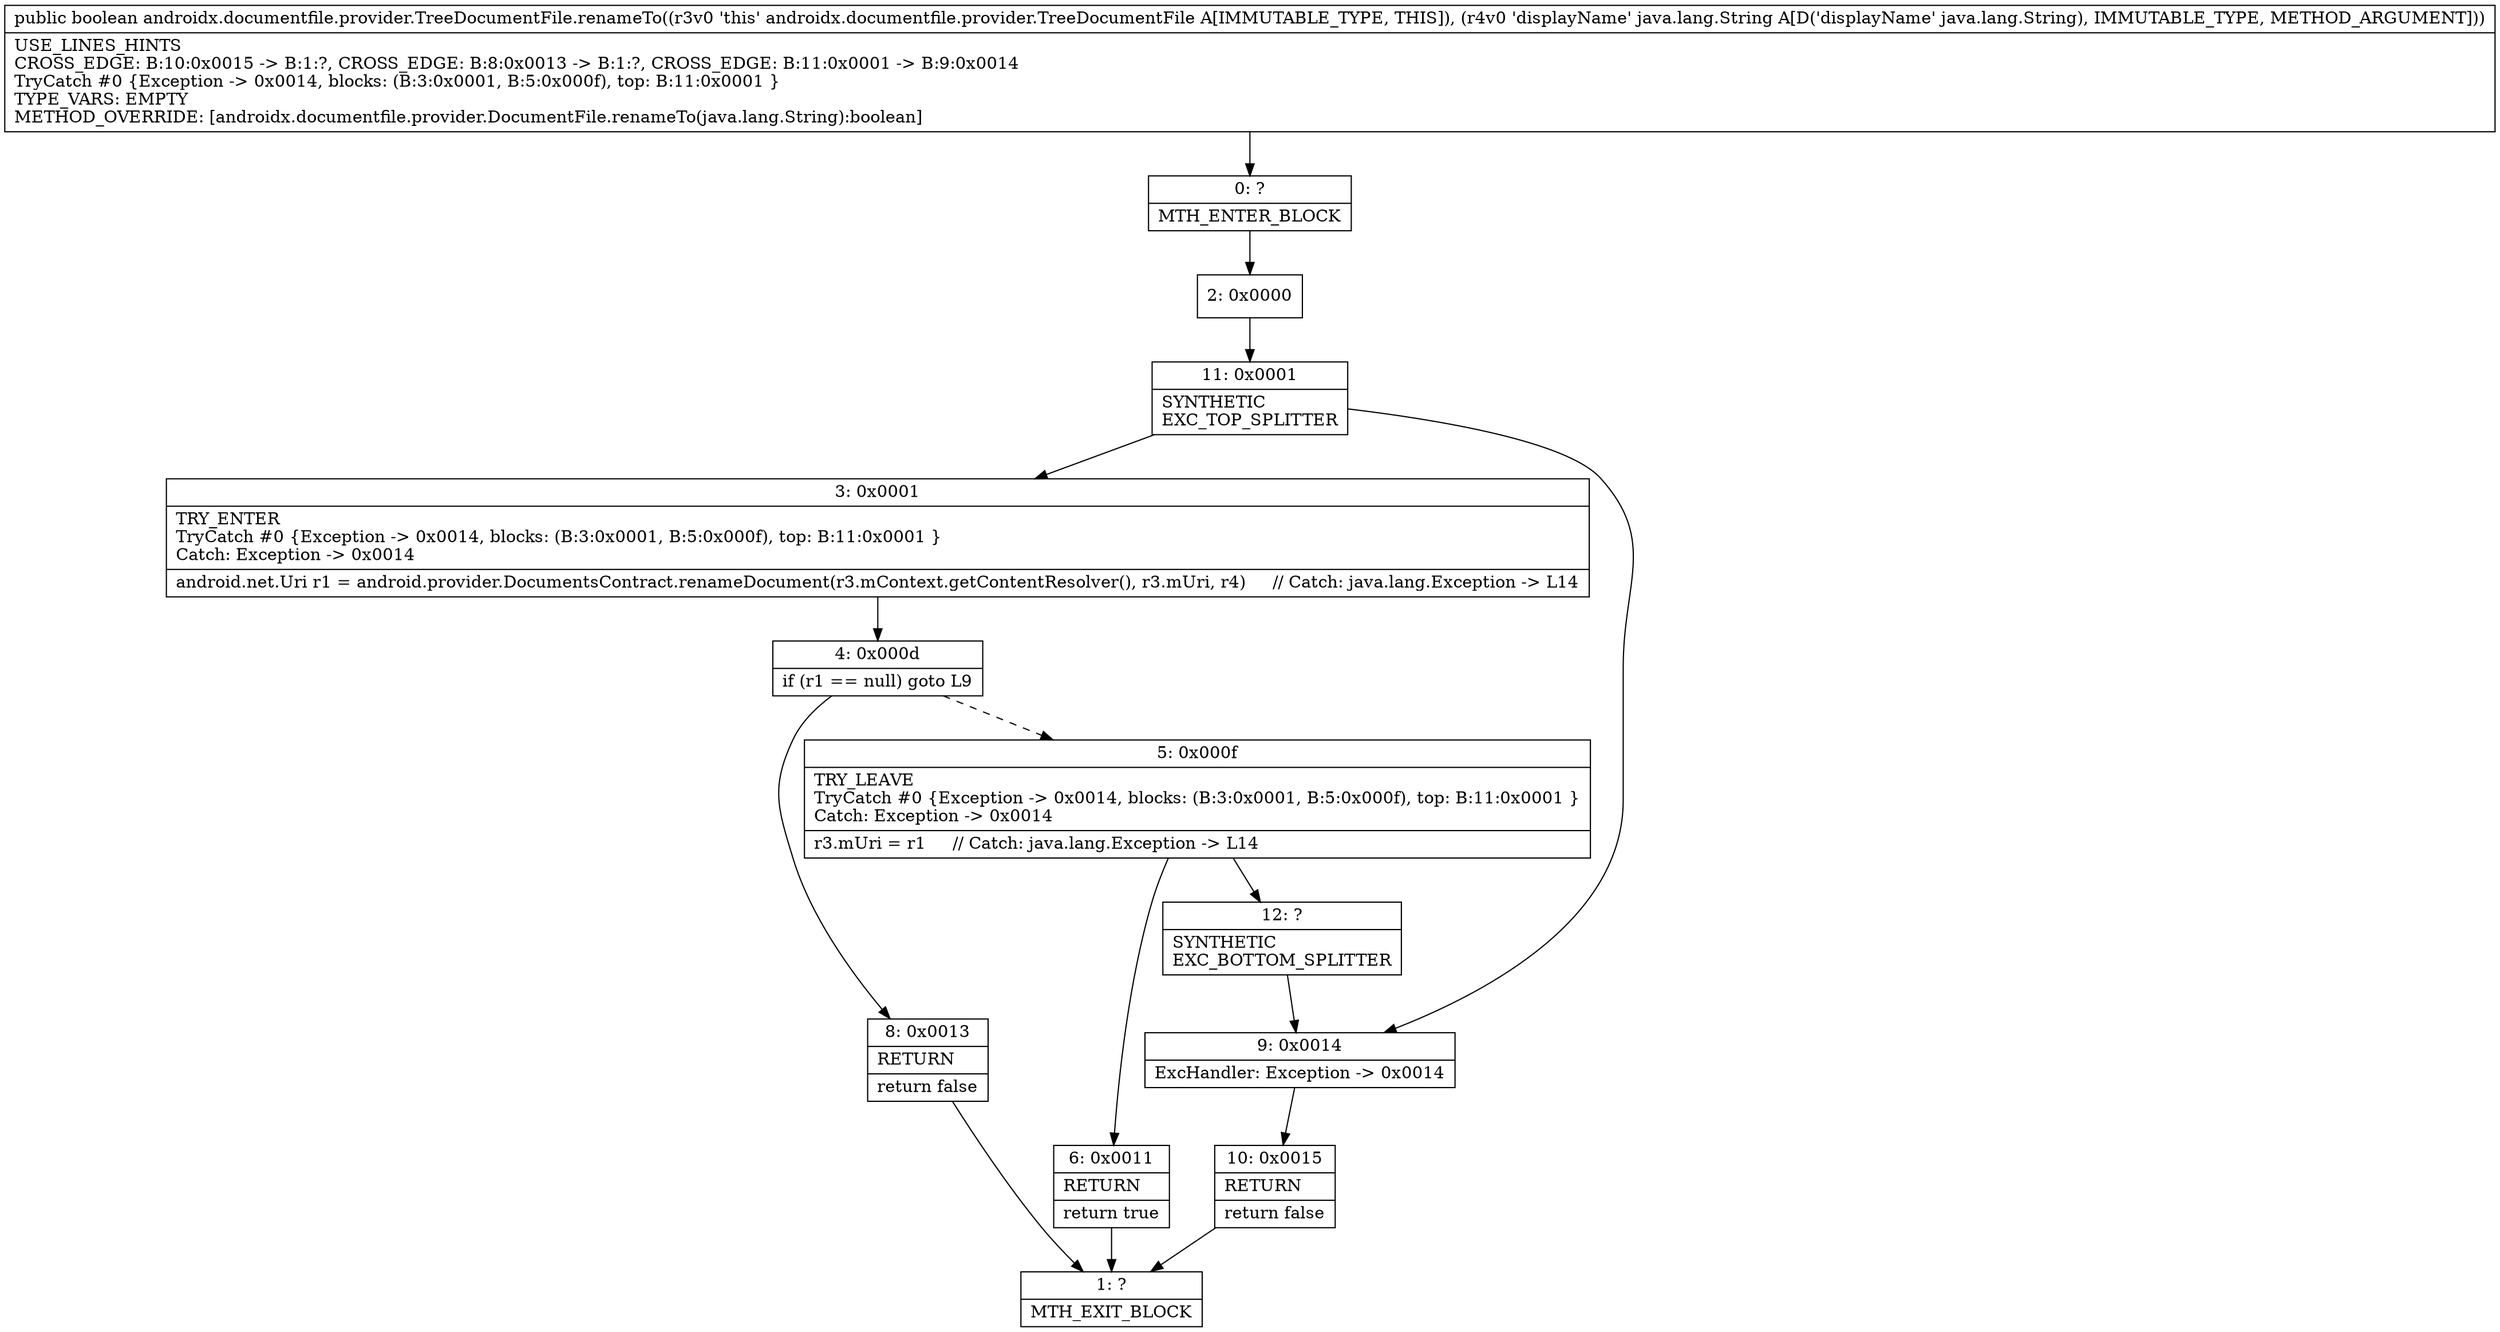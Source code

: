 digraph "CFG forandroidx.documentfile.provider.TreeDocumentFile.renameTo(Ljava\/lang\/String;)Z" {
Node_0 [shape=record,label="{0\:\ ?|MTH_ENTER_BLOCK\l}"];
Node_2 [shape=record,label="{2\:\ 0x0000}"];
Node_11 [shape=record,label="{11\:\ 0x0001|SYNTHETIC\lEXC_TOP_SPLITTER\l}"];
Node_3 [shape=record,label="{3\:\ 0x0001|TRY_ENTER\lTryCatch #0 \{Exception \-\> 0x0014, blocks: (B:3:0x0001, B:5:0x000f), top: B:11:0x0001 \}\lCatch: Exception \-\> 0x0014\l|android.net.Uri r1 = android.provider.DocumentsContract.renameDocument(r3.mContext.getContentResolver(), r3.mUri, r4)     \/\/ Catch: java.lang.Exception \-\> L14\l}"];
Node_4 [shape=record,label="{4\:\ 0x000d|if (r1 == null) goto L9\l}"];
Node_5 [shape=record,label="{5\:\ 0x000f|TRY_LEAVE\lTryCatch #0 \{Exception \-\> 0x0014, blocks: (B:3:0x0001, B:5:0x000f), top: B:11:0x0001 \}\lCatch: Exception \-\> 0x0014\l|r3.mUri = r1     \/\/ Catch: java.lang.Exception \-\> L14\l}"];
Node_6 [shape=record,label="{6\:\ 0x0011|RETURN\l|return true\l}"];
Node_1 [shape=record,label="{1\:\ ?|MTH_EXIT_BLOCK\l}"];
Node_12 [shape=record,label="{12\:\ ?|SYNTHETIC\lEXC_BOTTOM_SPLITTER\l}"];
Node_8 [shape=record,label="{8\:\ 0x0013|RETURN\l|return false\l}"];
Node_9 [shape=record,label="{9\:\ 0x0014|ExcHandler: Exception \-\> 0x0014\l}"];
Node_10 [shape=record,label="{10\:\ 0x0015|RETURN\l|return false\l}"];
MethodNode[shape=record,label="{public boolean androidx.documentfile.provider.TreeDocumentFile.renameTo((r3v0 'this' androidx.documentfile.provider.TreeDocumentFile A[IMMUTABLE_TYPE, THIS]), (r4v0 'displayName' java.lang.String A[D('displayName' java.lang.String), IMMUTABLE_TYPE, METHOD_ARGUMENT]))  | USE_LINES_HINTS\lCROSS_EDGE: B:10:0x0015 \-\> B:1:?, CROSS_EDGE: B:8:0x0013 \-\> B:1:?, CROSS_EDGE: B:11:0x0001 \-\> B:9:0x0014\lTryCatch #0 \{Exception \-\> 0x0014, blocks: (B:3:0x0001, B:5:0x000f), top: B:11:0x0001 \}\lTYPE_VARS: EMPTY\lMETHOD_OVERRIDE: [androidx.documentfile.provider.DocumentFile.renameTo(java.lang.String):boolean]\l}"];
MethodNode -> Node_0;Node_0 -> Node_2;
Node_2 -> Node_11;
Node_11 -> Node_3;
Node_11 -> Node_9;
Node_3 -> Node_4;
Node_4 -> Node_5[style=dashed];
Node_4 -> Node_8;
Node_5 -> Node_6;
Node_5 -> Node_12;
Node_6 -> Node_1;
Node_12 -> Node_9;
Node_8 -> Node_1;
Node_9 -> Node_10;
Node_10 -> Node_1;
}

